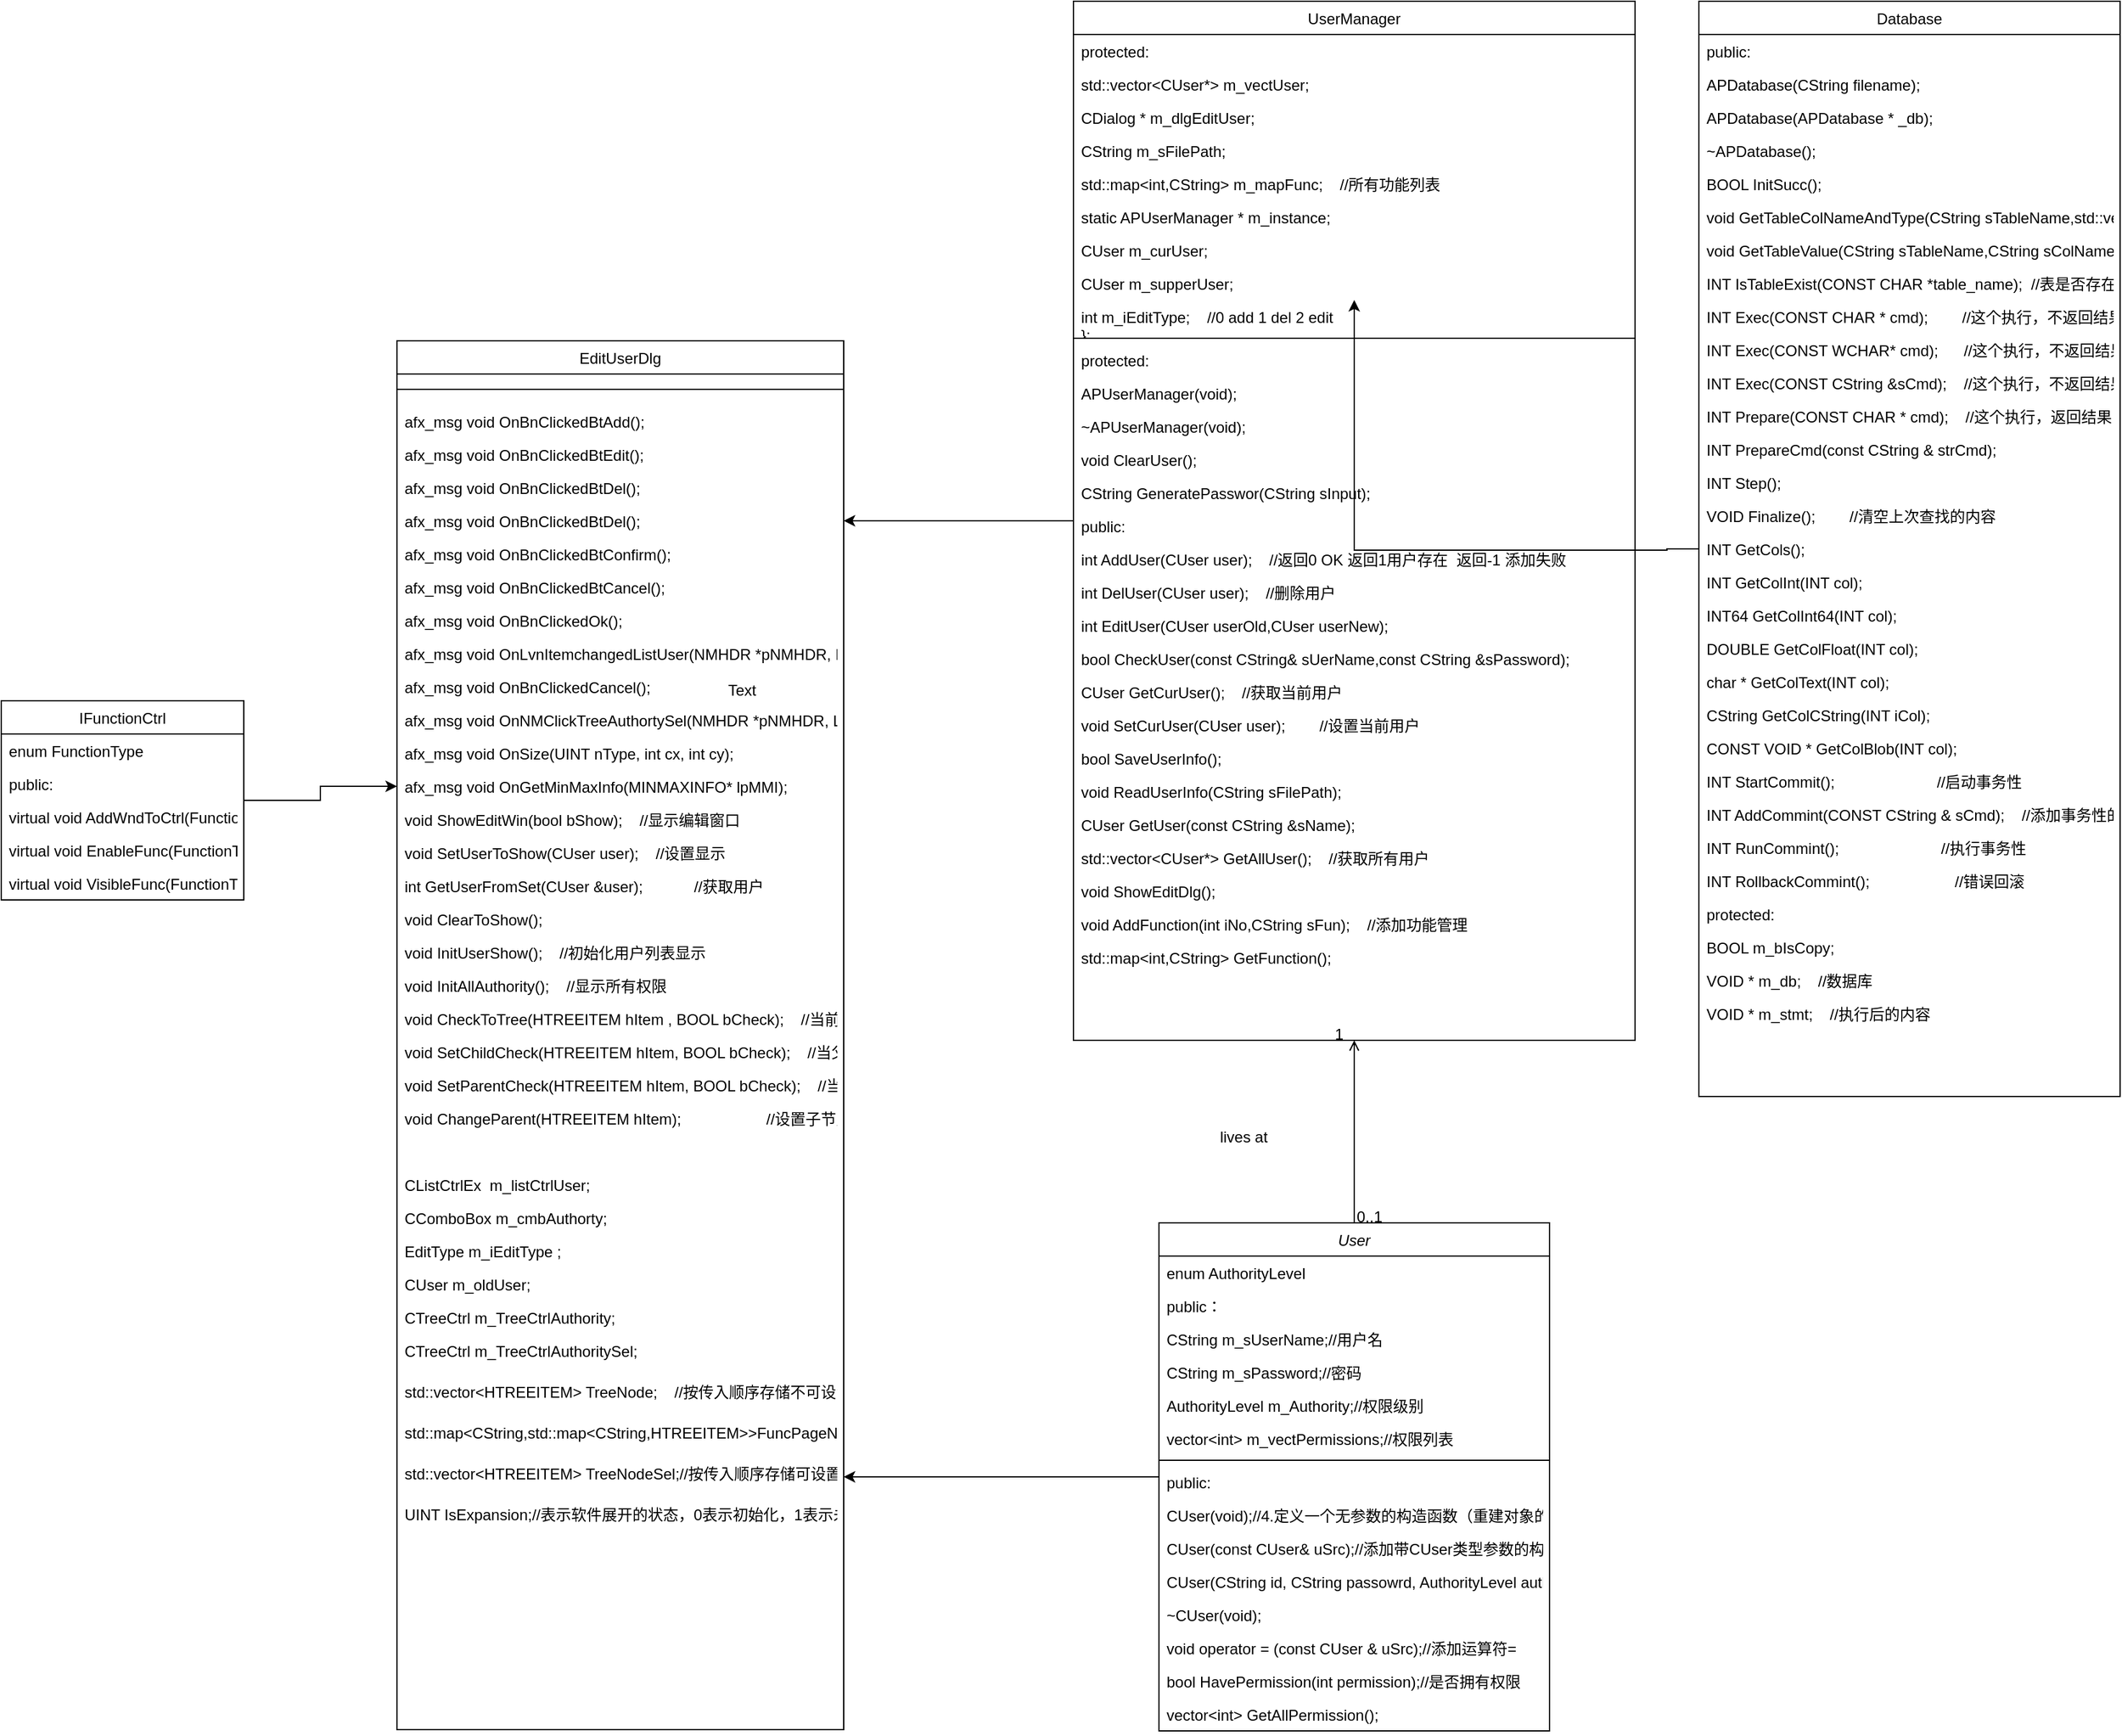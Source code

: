 <mxfile version="18.0.1" type="github">
  <diagram id="C5RBs43oDa-KdzZeNtuy" name="Page-1">
    <mxGraphModel dx="1388" dy="290" grid="1" gridSize="10" guides="1" tooltips="1" connect="1" arrows="1" fold="1" page="1" pageScale="1" pageWidth="827" pageHeight="1169" math="0" shadow="0">
      <root>
        <mxCell id="WIyWlLk6GJQsqaUBKTNV-0" />
        <mxCell id="WIyWlLk6GJQsqaUBKTNV-1" parent="WIyWlLk6GJQsqaUBKTNV-0" />
        <mxCell id="l4j0BiACsp0UL-2ELMvY-80" value="" style="edgeStyle=orthogonalEdgeStyle;rounded=0;orthogonalLoop=1;jettySize=auto;html=1;" edge="1" parent="WIyWlLk6GJQsqaUBKTNV-1" source="zkfFHV4jXpPFQw0GAbJ--0" target="l4j0BiACsp0UL-2ELMvY-41">
          <mxGeometry relative="1" as="geometry" />
        </mxCell>
        <mxCell id="zkfFHV4jXpPFQw0GAbJ--0" value="User" style="swimlane;fontStyle=2;align=center;verticalAlign=top;childLayout=stackLayout;horizontal=1;startSize=26;horizontalStack=0;resizeParent=1;resizeLast=0;collapsible=1;marginBottom=0;rounded=0;shadow=0;strokeWidth=1;" parent="WIyWlLk6GJQsqaUBKTNV-1" vertex="1">
          <mxGeometry x="567" y="1027" width="306" height="398" as="geometry">
            <mxRectangle x="230" y="140" width="160" height="26" as="alternateBounds" />
          </mxGeometry>
        </mxCell>
        <mxCell id="zkfFHV4jXpPFQw0GAbJ--1" value="enum AuthorityLevel" style="text;align=left;verticalAlign=top;spacingLeft=4;spacingRight=4;overflow=hidden;rotatable=0;points=[[0,0.5],[1,0.5]];portConstraint=eastwest;" parent="zkfFHV4jXpPFQw0GAbJ--0" vertex="1">
          <mxGeometry y="26" width="306" height="26" as="geometry" />
        </mxCell>
        <mxCell id="l4j0BiACsp0UL-2ELMvY-47" value="public：" style="text;align=left;verticalAlign=top;spacingLeft=4;spacingRight=4;overflow=hidden;rotatable=0;points=[[0,0.5],[1,0.5]];portConstraint=eastwest;" vertex="1" parent="zkfFHV4jXpPFQw0GAbJ--0">
          <mxGeometry y="52" width="306" height="26" as="geometry" />
        </mxCell>
        <mxCell id="zkfFHV4jXpPFQw0GAbJ--2" value="CString m_sUserName;//用户名" style="text;align=left;verticalAlign=top;spacingLeft=4;spacingRight=4;overflow=hidden;rotatable=0;points=[[0,0.5],[1,0.5]];portConstraint=eastwest;rounded=0;shadow=0;html=0;" parent="zkfFHV4jXpPFQw0GAbJ--0" vertex="1">
          <mxGeometry y="78" width="306" height="26" as="geometry" />
        </mxCell>
        <mxCell id="zkfFHV4jXpPFQw0GAbJ--3" value="CString m_sPassword;//密码" style="text;align=left;verticalAlign=top;spacingLeft=4;spacingRight=4;overflow=hidden;rotatable=0;points=[[0,0.5],[1,0.5]];portConstraint=eastwest;rounded=0;shadow=0;html=0;" parent="zkfFHV4jXpPFQw0GAbJ--0" vertex="1">
          <mxGeometry y="104" width="306" height="26" as="geometry" />
        </mxCell>
        <mxCell id="l4j0BiACsp0UL-2ELMvY-46" value="AuthorityLevel m_Authority;//权限级别" style="text;align=left;verticalAlign=top;spacingLeft=4;spacingRight=4;overflow=hidden;rotatable=0;points=[[0,0.5],[1,0.5]];portConstraint=eastwest;rounded=0;shadow=0;html=0;" vertex="1" parent="zkfFHV4jXpPFQw0GAbJ--0">
          <mxGeometry y="130" width="306" height="26" as="geometry" />
        </mxCell>
        <mxCell id="l4j0BiACsp0UL-2ELMvY-45" value="vector&lt;int&gt; m_vectPermissions;//权限列表" style="text;align=left;verticalAlign=top;spacingLeft=4;spacingRight=4;overflow=hidden;rotatable=0;points=[[0,0.5],[1,0.5]];portConstraint=eastwest;rounded=0;shadow=0;html=0;" vertex="1" parent="zkfFHV4jXpPFQw0GAbJ--0">
          <mxGeometry y="156" width="306" height="26" as="geometry" />
        </mxCell>
        <mxCell id="zkfFHV4jXpPFQw0GAbJ--4" value="" style="line;html=1;strokeWidth=1;align=left;verticalAlign=middle;spacingTop=-1;spacingLeft=3;spacingRight=3;rotatable=0;labelPosition=right;points=[];portConstraint=eastwest;" parent="zkfFHV4jXpPFQw0GAbJ--0" vertex="1">
          <mxGeometry y="182" width="306" height="8" as="geometry" />
        </mxCell>
        <mxCell id="zkfFHV4jXpPFQw0GAbJ--5" value="public:" style="text;align=left;verticalAlign=top;spacingLeft=4;spacingRight=4;overflow=hidden;rotatable=0;points=[[0,0.5],[1,0.5]];portConstraint=eastwest;" parent="zkfFHV4jXpPFQw0GAbJ--0" vertex="1">
          <mxGeometry y="190" width="306" height="26" as="geometry" />
        </mxCell>
        <mxCell id="l4j0BiACsp0UL-2ELMvY-51" value="CUser(void);//4.定义一个无参数的构造函数（重建对象的时候要用）" style="text;align=left;verticalAlign=top;spacingLeft=4;spacingRight=4;overflow=hidden;rotatable=0;points=[[0,0.5],[1,0.5]];portConstraint=eastwest;" vertex="1" parent="zkfFHV4jXpPFQw0GAbJ--0">
          <mxGeometry y="216" width="306" height="26" as="geometry" />
        </mxCell>
        <mxCell id="l4j0BiACsp0UL-2ELMvY-50" value="CUser(const CUser&amp; uSrc);//添加带CUser类型参数的构造函数" style="text;align=left;verticalAlign=top;spacingLeft=4;spacingRight=4;overflow=hidden;rotatable=0;points=[[0,0.5],[1,0.5]];portConstraint=eastwest;" vertex="1" parent="zkfFHV4jXpPFQw0GAbJ--0">
          <mxGeometry y="242" width="306" height="26" as="geometry" />
        </mxCell>
        <mxCell id="l4j0BiACsp0UL-2ELMvY-49" value="CUser(CString id, CString passowrd, AuthorityLevel authority, vector&lt;int&gt; permissions);" style="text;align=left;verticalAlign=top;spacingLeft=4;spacingRight=4;overflow=hidden;rotatable=0;points=[[0,0.5],[1,0.5]];portConstraint=eastwest;" vertex="1" parent="zkfFHV4jXpPFQw0GAbJ--0">
          <mxGeometry y="268" width="306" height="26" as="geometry" />
        </mxCell>
        <mxCell id="l4j0BiACsp0UL-2ELMvY-48" value="~CUser(void);" style="text;align=left;verticalAlign=top;spacingLeft=4;spacingRight=4;overflow=hidden;rotatable=0;points=[[0,0.5],[1,0.5]];portConstraint=eastwest;" vertex="1" parent="zkfFHV4jXpPFQw0GAbJ--0">
          <mxGeometry y="294" width="306" height="26" as="geometry" />
        </mxCell>
        <mxCell id="l4j0BiACsp0UL-2ELMvY-54" value="void operator = (const CUser &amp; uSrc);//添加运算符=" style="text;align=left;verticalAlign=top;spacingLeft=4;spacingRight=4;overflow=hidden;rotatable=0;points=[[0,0.5],[1,0.5]];portConstraint=eastwest;" vertex="1" parent="zkfFHV4jXpPFQw0GAbJ--0">
          <mxGeometry y="320" width="306" height="26" as="geometry" />
        </mxCell>
        <mxCell id="l4j0BiACsp0UL-2ELMvY-53" value="bool HavePermission(int permission);//是否拥有权限" style="text;align=left;verticalAlign=top;spacingLeft=4;spacingRight=4;overflow=hidden;rotatable=0;points=[[0,0.5],[1,0.5]];portConstraint=eastwest;" vertex="1" parent="zkfFHV4jXpPFQw0GAbJ--0">
          <mxGeometry y="346" width="306" height="26" as="geometry" />
        </mxCell>
        <mxCell id="l4j0BiACsp0UL-2ELMvY-52" value="vector&lt;int&gt; GetAllPermission();" style="text;align=left;verticalAlign=top;spacingLeft=4;spacingRight=4;overflow=hidden;rotatable=0;points=[[0,0.5],[1,0.5]];portConstraint=eastwest;" vertex="1" parent="zkfFHV4jXpPFQw0GAbJ--0">
          <mxGeometry y="372" width="306" height="26" as="geometry" />
        </mxCell>
        <mxCell id="zkfFHV4jXpPFQw0GAbJ--6" value="EditUserDlg" style="swimlane;fontStyle=0;align=center;verticalAlign=top;childLayout=stackLayout;horizontal=1;startSize=26;horizontalStack=0;resizeParent=1;resizeLast=0;collapsible=1;marginBottom=0;rounded=0;shadow=0;strokeWidth=1;" parent="WIyWlLk6GJQsqaUBKTNV-1" vertex="1">
          <mxGeometry x="-30" y="336" width="350" height="1088" as="geometry">
            <mxRectangle x="130" y="380" width="160" height="26" as="alternateBounds" />
          </mxGeometry>
        </mxCell>
        <mxCell id="zkfFHV4jXpPFQw0GAbJ--9" value="" style="line;html=1;strokeWidth=1;align=left;verticalAlign=middle;spacingTop=-1;spacingLeft=3;spacingRight=3;rotatable=0;labelPosition=right;points=[];portConstraint=eastwest;" parent="zkfFHV4jXpPFQw0GAbJ--6" vertex="1">
          <mxGeometry y="26" width="350" height="24" as="geometry" />
        </mxCell>
        <mxCell id="zkfFHV4jXpPFQw0GAbJ--11" value="afx_msg void OnBnClickedBtAdd();" style="text;align=left;verticalAlign=top;spacingLeft=4;spacingRight=4;overflow=hidden;rotatable=0;points=[[0,0.5],[1,0.5]];portConstraint=eastwest;" parent="zkfFHV4jXpPFQw0GAbJ--6" vertex="1">
          <mxGeometry y="50" width="350" height="26" as="geometry" />
        </mxCell>
        <mxCell id="l4j0BiACsp0UL-2ELMvY-2" value="afx_msg void OnBnClickedBtEdit();" style="text;align=left;verticalAlign=top;spacingLeft=4;spacingRight=4;overflow=hidden;rotatable=0;points=[[0,0.5],[1,0.5]];portConstraint=eastwest;" vertex="1" parent="zkfFHV4jXpPFQw0GAbJ--6">
          <mxGeometry y="76" width="350" height="26" as="geometry" />
        </mxCell>
        <mxCell id="l4j0BiACsp0UL-2ELMvY-1" value="afx_msg void OnBnClickedBtDel();" style="text;align=left;verticalAlign=top;spacingLeft=4;spacingRight=4;overflow=hidden;rotatable=0;points=[[0,0.5],[1,0.5]];portConstraint=eastwest;" vertex="1" parent="zkfFHV4jXpPFQw0GAbJ--6">
          <mxGeometry y="102" width="350" height="26" as="geometry" />
        </mxCell>
        <mxCell id="l4j0BiACsp0UL-2ELMvY-9" value="afx_msg void OnBnClickedBtDel();" style="text;align=left;verticalAlign=top;spacingLeft=4;spacingRight=4;overflow=hidden;rotatable=0;points=[[0,0.5],[1,0.5]];portConstraint=eastwest;" vertex="1" parent="zkfFHV4jXpPFQw0GAbJ--6">
          <mxGeometry y="128" width="350" height="26" as="geometry" />
        </mxCell>
        <mxCell id="l4j0BiACsp0UL-2ELMvY-8" value="afx_msg void OnBnClickedBtConfirm();" style="text;align=left;verticalAlign=top;spacingLeft=4;spacingRight=4;overflow=hidden;rotatable=0;points=[[0,0.5],[1,0.5]];portConstraint=eastwest;" vertex="1" parent="zkfFHV4jXpPFQw0GAbJ--6">
          <mxGeometry y="154" width="350" height="26" as="geometry" />
        </mxCell>
        <mxCell id="l4j0BiACsp0UL-2ELMvY-7" value="afx_msg void OnBnClickedBtCancel();" style="text;align=left;verticalAlign=top;spacingLeft=4;spacingRight=4;overflow=hidden;rotatable=0;points=[[0,0.5],[1,0.5]];portConstraint=eastwest;" vertex="1" parent="zkfFHV4jXpPFQw0GAbJ--6">
          <mxGeometry y="180" width="350" height="26" as="geometry" />
        </mxCell>
        <mxCell id="l4j0BiACsp0UL-2ELMvY-6" value="afx_msg void OnBnClickedOk();" style="text;align=left;verticalAlign=top;spacingLeft=4;spacingRight=4;overflow=hidden;rotatable=0;points=[[0,0.5],[1,0.5]];portConstraint=eastwest;" vertex="1" parent="zkfFHV4jXpPFQw0GAbJ--6">
          <mxGeometry y="206" width="350" height="26" as="geometry" />
        </mxCell>
        <mxCell id="l4j0BiACsp0UL-2ELMvY-5" value="afx_msg void OnLvnItemchangedListUser(NMHDR *pNMHDR, LRESULT *pResult);" style="text;align=left;verticalAlign=top;spacingLeft=4;spacingRight=4;overflow=hidden;rotatable=0;points=[[0,0.5],[1,0.5]];portConstraint=eastwest;" vertex="1" parent="zkfFHV4jXpPFQw0GAbJ--6">
          <mxGeometry y="232" width="350" height="26" as="geometry" />
        </mxCell>
        <mxCell id="l4j0BiACsp0UL-2ELMvY-16" value="afx_msg void OnBnClickedCancel();" style="text;align=left;verticalAlign=top;spacingLeft=4;spacingRight=4;overflow=hidden;rotatable=0;points=[[0,0.5],[1,0.5]];portConstraint=eastwest;" vertex="1" parent="zkfFHV4jXpPFQw0GAbJ--6">
          <mxGeometry y="258" width="350" height="26" as="geometry" />
        </mxCell>
        <mxCell id="l4j0BiACsp0UL-2ELMvY-15" value="afx_msg void OnNMClickTreeAuthortySel(NMHDR *pNMHDR, LRESULT *pResult);" style="text;align=left;verticalAlign=top;spacingLeft=4;spacingRight=4;overflow=hidden;rotatable=0;points=[[0,0.5],[1,0.5]];portConstraint=eastwest;" vertex="1" parent="zkfFHV4jXpPFQw0GAbJ--6">
          <mxGeometry y="284" width="350" height="26" as="geometry" />
        </mxCell>
        <mxCell id="l4j0BiACsp0UL-2ELMvY-14" value="afx_msg void OnSize(UINT nType, int cx, int cy);" style="text;align=left;verticalAlign=top;spacingLeft=4;spacingRight=4;overflow=hidden;rotatable=0;points=[[0,0.5],[1,0.5]];portConstraint=eastwest;" vertex="1" parent="zkfFHV4jXpPFQw0GAbJ--6">
          <mxGeometry y="310" width="350" height="26" as="geometry" />
        </mxCell>
        <mxCell id="l4j0BiACsp0UL-2ELMvY-13" value="afx_msg void OnGetMinMaxInfo(MINMAXINFO* lpMMI);" style="text;align=left;verticalAlign=top;spacingLeft=4;spacingRight=4;overflow=hidden;rotatable=0;points=[[0,0.5],[1,0.5]];portConstraint=eastwest;" vertex="1" parent="zkfFHV4jXpPFQw0GAbJ--6">
          <mxGeometry y="336" width="350" height="26" as="geometry" />
        </mxCell>
        <mxCell id="l4j0BiACsp0UL-2ELMvY-12" value="void ShowEditWin(bool bShow);    //显示编辑窗口" style="text;align=left;verticalAlign=top;spacingLeft=4;spacingRight=4;overflow=hidden;rotatable=0;points=[[0,0.5],[1,0.5]];portConstraint=eastwest;" vertex="1" parent="zkfFHV4jXpPFQw0GAbJ--6">
          <mxGeometry y="362" width="350" height="26" as="geometry" />
        </mxCell>
        <mxCell id="l4j0BiACsp0UL-2ELMvY-11" value="void SetUserToShow(CUser user);    //设置显示" style="text;align=left;verticalAlign=top;spacingLeft=4;spacingRight=4;overflow=hidden;rotatable=0;points=[[0,0.5],[1,0.5]];portConstraint=eastwest;" vertex="1" parent="zkfFHV4jXpPFQw0GAbJ--6">
          <mxGeometry y="388" width="350" height="26" as="geometry" />
        </mxCell>
        <mxCell id="l4j0BiACsp0UL-2ELMvY-22" value="int GetUserFromSet(CUser &amp;user);            //获取用户" style="text;align=left;verticalAlign=top;spacingLeft=4;spacingRight=4;overflow=hidden;rotatable=0;points=[[0,0.5],[1,0.5]];portConstraint=eastwest;" vertex="1" parent="zkfFHV4jXpPFQw0GAbJ--6">
          <mxGeometry y="414" width="350" height="26" as="geometry" />
        </mxCell>
        <mxCell id="l4j0BiACsp0UL-2ELMvY-21" value="void ClearToShow();" style="text;align=left;verticalAlign=top;spacingLeft=4;spacingRight=4;overflow=hidden;rotatable=0;points=[[0,0.5],[1,0.5]];portConstraint=eastwest;" vertex="1" parent="zkfFHV4jXpPFQw0GAbJ--6">
          <mxGeometry y="440" width="350" height="26" as="geometry" />
        </mxCell>
        <mxCell id="l4j0BiACsp0UL-2ELMvY-20" value="void InitUserShow();    //初始化用户列表显示" style="text;align=left;verticalAlign=top;spacingLeft=4;spacingRight=4;overflow=hidden;rotatable=0;points=[[0,0.5],[1,0.5]];portConstraint=eastwest;" vertex="1" parent="zkfFHV4jXpPFQw0GAbJ--6">
          <mxGeometry y="466" width="350" height="26" as="geometry" />
        </mxCell>
        <mxCell id="l4j0BiACsp0UL-2ELMvY-19" value="void InitAllAuthority();    //显示所有权限" style="text;align=left;verticalAlign=top;spacingLeft=4;spacingRight=4;overflow=hidden;rotatable=0;points=[[0,0.5],[1,0.5]];portConstraint=eastwest;" vertex="1" parent="zkfFHV4jXpPFQw0GAbJ--6">
          <mxGeometry y="492" width="350" height="26" as="geometry" />
        </mxCell>
        <mxCell id="l4j0BiACsp0UL-2ELMvY-18" value="void CheckToTree(HTREEITEM hItem , BOOL bCheck);    //当前节点被选择后会对整个树状图做出的反应" style="text;align=left;verticalAlign=top;spacingLeft=4;spacingRight=4;overflow=hidden;rotatable=0;points=[[0,0.5],[1,0.5]];portConstraint=eastwest;" vertex="1" parent="zkfFHV4jXpPFQw0GAbJ--6">
          <mxGeometry y="518" width="350" height="26" as="geometry" />
        </mxCell>
        <mxCell id="l4j0BiACsp0UL-2ELMvY-17" value="void SetChildCheck(HTREEITEM hItem, BOOL bCheck);    //当父节点被选中后子节点的反应" style="text;align=left;verticalAlign=top;spacingLeft=4;spacingRight=4;overflow=hidden;rotatable=0;points=[[0,0.5],[1,0.5]];portConstraint=eastwest;" vertex="1" parent="zkfFHV4jXpPFQw0GAbJ--6">
          <mxGeometry y="544" width="350" height="26" as="geometry" />
        </mxCell>
        <mxCell id="l4j0BiACsp0UL-2ELMvY-27" value="void SetParentCheck(HTREEITEM hItem, BOOL bCheck);    //当子节点被选中后父节点的反应" style="text;align=left;verticalAlign=top;spacingLeft=4;spacingRight=4;overflow=hidden;rotatable=0;points=[[0,0.5],[1,0.5]];portConstraint=eastwest;" vertex="1" parent="zkfFHV4jXpPFQw0GAbJ--6">
          <mxGeometry y="570" width="350" height="26" as="geometry" />
        </mxCell>
        <mxCell id="l4j0BiACsp0UL-2ELMvY-26" value="void ChangeParent(HTREEITEM hItem);                    //设置子节点如果被选中则展开父节点" style="text;align=left;verticalAlign=top;spacingLeft=4;spacingRight=4;overflow=hidden;rotatable=0;points=[[0,0.5],[1,0.5]];portConstraint=eastwest;" vertex="1" parent="zkfFHV4jXpPFQw0GAbJ--6">
          <mxGeometry y="596" width="350" height="26" as="geometry" />
        </mxCell>
        <mxCell id="l4j0BiACsp0UL-2ELMvY-25" style="text;align=left;verticalAlign=top;spacingLeft=4;spacingRight=4;overflow=hidden;rotatable=0;points=[[0,0.5],[1,0.5]];portConstraint=eastwest;" vertex="1" parent="zkfFHV4jXpPFQw0GAbJ--6">
          <mxGeometry y="622" width="350" height="26" as="geometry" />
        </mxCell>
        <mxCell id="l4j0BiACsp0UL-2ELMvY-24" value="CListCtrlEx  m_listCtrlUser;" style="text;align=left;verticalAlign=top;spacingLeft=4;spacingRight=4;overflow=hidden;rotatable=0;points=[[0,0.5],[1,0.5]];portConstraint=eastwest;" vertex="1" parent="zkfFHV4jXpPFQw0GAbJ--6">
          <mxGeometry y="648" width="350" height="26" as="geometry" />
        </mxCell>
        <mxCell id="l4j0BiACsp0UL-2ELMvY-23" value="CComboBox m_cmbAuthorty;" style="text;align=left;verticalAlign=top;spacingLeft=4;spacingRight=4;overflow=hidden;rotatable=0;points=[[0,0.5],[1,0.5]];portConstraint=eastwest;" vertex="1" parent="zkfFHV4jXpPFQw0GAbJ--6">
          <mxGeometry y="674" width="350" height="26" as="geometry" />
        </mxCell>
        <mxCell id="l4j0BiACsp0UL-2ELMvY-37" value="EditType m_iEditType ;" style="text;align=left;verticalAlign=top;spacingLeft=4;spacingRight=4;overflow=hidden;rotatable=0;points=[[0,0.5],[1,0.5]];portConstraint=eastwest;" vertex="1" parent="zkfFHV4jXpPFQw0GAbJ--6">
          <mxGeometry y="700" width="350" height="26" as="geometry" />
        </mxCell>
        <mxCell id="l4j0BiACsp0UL-2ELMvY-38" value="CUser m_oldUser;" style="text;align=left;verticalAlign=top;spacingLeft=4;spacingRight=4;overflow=hidden;rotatable=0;points=[[0,0.5],[1,0.5]];portConstraint=eastwest;" vertex="1" parent="zkfFHV4jXpPFQw0GAbJ--6">
          <mxGeometry y="726" width="350" height="26" as="geometry" />
        </mxCell>
        <mxCell id="l4j0BiACsp0UL-2ELMvY-39" value="CTreeCtrl m_TreeCtrlAuthority;" style="text;align=left;verticalAlign=top;spacingLeft=4;spacingRight=4;overflow=hidden;rotatable=0;points=[[0,0.5],[1,0.5]];portConstraint=eastwest;" vertex="1" parent="zkfFHV4jXpPFQw0GAbJ--6">
          <mxGeometry y="752" width="350" height="26" as="geometry" />
        </mxCell>
        <mxCell id="l4j0BiACsp0UL-2ELMvY-40" value="CTreeCtrl m_TreeCtrlAuthoritySel;" style="text;align=left;verticalAlign=top;spacingLeft=4;spacingRight=4;overflow=hidden;rotatable=0;points=[[0,0.5],[1,0.5]];portConstraint=eastwest;" vertex="1" parent="zkfFHV4jXpPFQw0GAbJ--6">
          <mxGeometry y="778" width="350" height="32" as="geometry" />
        </mxCell>
        <mxCell id="l4j0BiACsp0UL-2ELMvY-43" value="std::vector&lt;HTREEITEM&gt; TreeNode;    //按传入顺序存储不可设置权限列表" style="text;align=left;verticalAlign=top;spacingLeft=4;spacingRight=4;overflow=hidden;rotatable=0;points=[[0,0.5],[1,0.5]];portConstraint=eastwest;" vertex="1" parent="zkfFHV4jXpPFQw0GAbJ--6">
          <mxGeometry y="810" width="350" height="32" as="geometry" />
        </mxCell>
        <mxCell id="l4j0BiACsp0UL-2ELMvY-42" value="std::map&lt;CString,std::map&lt;CString,HTREEITEM&gt;&gt;FuncPageName;//权限名称和节点句柄的Map映射表" style="text;align=left;verticalAlign=top;spacingLeft=4;spacingRight=4;overflow=hidden;rotatable=0;points=[[0,0.5],[1,0.5]];portConstraint=eastwest;" vertex="1" parent="zkfFHV4jXpPFQw0GAbJ--6">
          <mxGeometry y="842" width="350" height="32" as="geometry" />
        </mxCell>
        <mxCell id="l4j0BiACsp0UL-2ELMvY-41" value="std::vector&lt;HTREEITEM&gt; TreeNodeSel;//按传入顺序存储可设置权限列表" style="text;align=left;verticalAlign=top;spacingLeft=4;spacingRight=4;overflow=hidden;rotatable=0;points=[[0,0.5],[1,0.5]];portConstraint=eastwest;" vertex="1" parent="zkfFHV4jXpPFQw0GAbJ--6">
          <mxGeometry y="874" width="350" height="32" as="geometry" />
        </mxCell>
        <mxCell id="l4j0BiACsp0UL-2ELMvY-44" value="UINT IsExpansion;//表示软件展开的状态，0表示初始化，1表示未展开，2表示展开，3表示需要收缩" style="text;align=left;verticalAlign=top;spacingLeft=4;spacingRight=4;overflow=hidden;rotatable=0;points=[[0,0.5],[1,0.5]];portConstraint=eastwest;" vertex="1" parent="zkfFHV4jXpPFQw0GAbJ--6">
          <mxGeometry y="906" width="350" height="32" as="geometry" />
        </mxCell>
        <mxCell id="l4j0BiACsp0UL-2ELMvY-81" value="" style="edgeStyle=orthogonalEdgeStyle;rounded=0;orthogonalLoop=1;jettySize=auto;html=1;" edge="1" parent="WIyWlLk6GJQsqaUBKTNV-1" source="zkfFHV4jXpPFQw0GAbJ--17" target="l4j0BiACsp0UL-2ELMvY-9">
          <mxGeometry relative="1" as="geometry" />
        </mxCell>
        <mxCell id="zkfFHV4jXpPFQw0GAbJ--17" value="UserManager" style="swimlane;fontStyle=0;align=center;verticalAlign=top;childLayout=stackLayout;horizontal=1;startSize=26;horizontalStack=0;resizeParent=1;resizeLast=0;collapsible=1;marginBottom=0;rounded=0;shadow=0;strokeWidth=1;" parent="WIyWlLk6GJQsqaUBKTNV-1" vertex="1">
          <mxGeometry x="500" y="70" width="440" height="814" as="geometry">
            <mxRectangle x="550" y="140" width="160" height="26" as="alternateBounds" />
          </mxGeometry>
        </mxCell>
        <mxCell id="zkfFHV4jXpPFQw0GAbJ--18" value="protected:" style="text;align=left;verticalAlign=top;spacingLeft=4;spacingRight=4;overflow=hidden;rotatable=0;points=[[0,0.5],[1,0.5]];portConstraint=eastwest;" parent="zkfFHV4jXpPFQw0GAbJ--17" vertex="1">
          <mxGeometry y="26" width="440" height="26" as="geometry" />
        </mxCell>
        <mxCell id="zkfFHV4jXpPFQw0GAbJ--19" value="std::vector&lt;CUser*&gt; m_vectUser;" style="text;align=left;verticalAlign=top;spacingLeft=4;spacingRight=4;overflow=hidden;rotatable=0;points=[[0,0.5],[1,0.5]];portConstraint=eastwest;rounded=0;shadow=0;html=0;" parent="zkfFHV4jXpPFQw0GAbJ--17" vertex="1">
          <mxGeometry y="52" width="440" height="26" as="geometry" />
        </mxCell>
        <mxCell id="zkfFHV4jXpPFQw0GAbJ--20" value="CDialog * m_dlgEditUser;" style="text;align=left;verticalAlign=top;spacingLeft=4;spacingRight=4;overflow=hidden;rotatable=0;points=[[0,0.5],[1,0.5]];portConstraint=eastwest;rounded=0;shadow=0;html=0;" parent="zkfFHV4jXpPFQw0GAbJ--17" vertex="1">
          <mxGeometry y="78" width="440" height="26" as="geometry" />
        </mxCell>
        <mxCell id="zkfFHV4jXpPFQw0GAbJ--21" value="CString m_sFilePath;" style="text;align=left;verticalAlign=top;spacingLeft=4;spacingRight=4;overflow=hidden;rotatable=0;points=[[0,0.5],[1,0.5]];portConstraint=eastwest;rounded=0;shadow=0;html=0;" parent="zkfFHV4jXpPFQw0GAbJ--17" vertex="1">
          <mxGeometry y="104" width="440" height="26" as="geometry" />
        </mxCell>
        <mxCell id="zkfFHV4jXpPFQw0GAbJ--22" value="std::map&lt;int,CString&gt; m_mapFunc;    //所有功能列表" style="text;align=left;verticalAlign=top;spacingLeft=4;spacingRight=4;overflow=hidden;rotatable=0;points=[[0,0.5],[1,0.5]];portConstraint=eastwest;rounded=0;shadow=0;html=0;" parent="zkfFHV4jXpPFQw0GAbJ--17" vertex="1">
          <mxGeometry y="130" width="440" height="26" as="geometry" />
        </mxCell>
        <mxCell id="l4j0BiACsp0UL-2ELMvY-57" value="static APUserManager * m_instance;" style="text;align=left;verticalAlign=top;spacingLeft=4;spacingRight=4;overflow=hidden;rotatable=0;points=[[0,0.5],[1,0.5]];portConstraint=eastwest;rounded=0;shadow=0;html=0;" vertex="1" parent="zkfFHV4jXpPFQw0GAbJ--17">
          <mxGeometry y="156" width="440" height="26" as="geometry" />
        </mxCell>
        <mxCell id="l4j0BiACsp0UL-2ELMvY-56" value="CUser m_curUser;" style="text;align=left;verticalAlign=top;spacingLeft=4;spacingRight=4;overflow=hidden;rotatable=0;points=[[0,0.5],[1,0.5]];portConstraint=eastwest;rounded=0;shadow=0;html=0;" vertex="1" parent="zkfFHV4jXpPFQw0GAbJ--17">
          <mxGeometry y="182" width="440" height="26" as="geometry" />
        </mxCell>
        <mxCell id="l4j0BiACsp0UL-2ELMvY-55" value="CUser m_supperUser;" style="text;align=left;verticalAlign=top;spacingLeft=4;spacingRight=4;overflow=hidden;rotatable=0;points=[[0,0.5],[1,0.5]];portConstraint=eastwest;rounded=0;shadow=0;html=0;" vertex="1" parent="zkfFHV4jXpPFQw0GAbJ--17">
          <mxGeometry y="208" width="440" height="26" as="geometry" />
        </mxCell>
        <mxCell id="l4j0BiACsp0UL-2ELMvY-58" value="int m_iEditType;    //0 add 1 del 2 edit&#xa;};" style="text;align=left;verticalAlign=top;spacingLeft=4;spacingRight=4;overflow=hidden;rotatable=0;points=[[0,0.5],[1,0.5]];portConstraint=eastwest;rounded=0;shadow=0;html=0;" vertex="1" parent="zkfFHV4jXpPFQw0GAbJ--17">
          <mxGeometry y="234" width="440" height="26" as="geometry" />
        </mxCell>
        <mxCell id="zkfFHV4jXpPFQw0GAbJ--23" value="" style="line;html=1;strokeWidth=1;align=left;verticalAlign=middle;spacingTop=-1;spacingLeft=3;spacingRight=3;rotatable=0;labelPosition=right;points=[];portConstraint=eastwest;" parent="zkfFHV4jXpPFQw0GAbJ--17" vertex="1">
          <mxGeometry y="260" width="440" height="8" as="geometry" />
        </mxCell>
        <mxCell id="zkfFHV4jXpPFQw0GAbJ--24" value="protected:" style="text;align=left;verticalAlign=top;spacingLeft=4;spacingRight=4;overflow=hidden;rotatable=0;points=[[0,0.5],[1,0.5]];portConstraint=eastwest;" parent="zkfFHV4jXpPFQw0GAbJ--17" vertex="1">
          <mxGeometry y="268" width="440" height="26" as="geometry" />
        </mxCell>
        <mxCell id="zkfFHV4jXpPFQw0GAbJ--25" value="APUserManager(void);" style="text;align=left;verticalAlign=top;spacingLeft=4;spacingRight=4;overflow=hidden;rotatable=0;points=[[0,0.5],[1,0.5]];portConstraint=eastwest;" parent="zkfFHV4jXpPFQw0GAbJ--17" vertex="1">
          <mxGeometry y="294" width="440" height="26" as="geometry" />
        </mxCell>
        <mxCell id="l4j0BiACsp0UL-2ELMvY-66" value="~APUserManager(void);" style="text;align=left;verticalAlign=top;spacingLeft=4;spacingRight=4;overflow=hidden;rotatable=0;points=[[0,0.5],[1,0.5]];portConstraint=eastwest;" vertex="1" parent="zkfFHV4jXpPFQw0GAbJ--17">
          <mxGeometry y="320" width="440" height="26" as="geometry" />
        </mxCell>
        <mxCell id="l4j0BiACsp0UL-2ELMvY-77" value="void ClearUser();" style="text;align=left;verticalAlign=top;spacingLeft=4;spacingRight=4;overflow=hidden;rotatable=0;points=[[0,0.5],[1,0.5]];portConstraint=eastwest;" vertex="1" parent="zkfFHV4jXpPFQw0GAbJ--17">
          <mxGeometry y="346" width="440" height="26" as="geometry" />
        </mxCell>
        <mxCell id="l4j0BiACsp0UL-2ELMvY-76" value="CString GeneratePasswor(CString sInput);" style="text;align=left;verticalAlign=top;spacingLeft=4;spacingRight=4;overflow=hidden;rotatable=0;points=[[0,0.5],[1,0.5]];portConstraint=eastwest;" vertex="1" parent="zkfFHV4jXpPFQw0GAbJ--17">
          <mxGeometry y="372" width="440" height="26" as="geometry" />
        </mxCell>
        <mxCell id="l4j0BiACsp0UL-2ELMvY-65" value="public:" style="text;align=left;verticalAlign=top;spacingLeft=4;spacingRight=4;overflow=hidden;rotatable=0;points=[[0,0.5],[1,0.5]];portConstraint=eastwest;" vertex="1" parent="zkfFHV4jXpPFQw0GAbJ--17">
          <mxGeometry y="398" width="440" height="26" as="geometry" />
        </mxCell>
        <mxCell id="l4j0BiACsp0UL-2ELMvY-64" value="int AddUser(CUser user);    //返回0 OK 返回1用户存在  返回-1 添加失败" style="text;align=left;verticalAlign=top;spacingLeft=4;spacingRight=4;overflow=hidden;rotatable=0;points=[[0,0.5],[1,0.5]];portConstraint=eastwest;" vertex="1" parent="zkfFHV4jXpPFQw0GAbJ--17">
          <mxGeometry y="424" width="440" height="26" as="geometry" />
        </mxCell>
        <mxCell id="l4j0BiACsp0UL-2ELMvY-63" value="int DelUser(CUser user);    //删除用户" style="text;align=left;verticalAlign=top;spacingLeft=4;spacingRight=4;overflow=hidden;rotatable=0;points=[[0,0.5],[1,0.5]];portConstraint=eastwest;" vertex="1" parent="zkfFHV4jXpPFQw0GAbJ--17">
          <mxGeometry y="450" width="440" height="26" as="geometry" />
        </mxCell>
        <mxCell id="l4j0BiACsp0UL-2ELMvY-62" value="int EditUser(CUser userOld,CUser userNew);" style="text;align=left;verticalAlign=top;spacingLeft=4;spacingRight=4;overflow=hidden;rotatable=0;points=[[0,0.5],[1,0.5]];portConstraint=eastwest;" vertex="1" parent="zkfFHV4jXpPFQw0GAbJ--17">
          <mxGeometry y="476" width="440" height="26" as="geometry" />
        </mxCell>
        <mxCell id="l4j0BiACsp0UL-2ELMvY-61" value="bool CheckUser(const CString&amp; sUerName,const CString &amp;sPassword);" style="text;align=left;verticalAlign=top;spacingLeft=4;spacingRight=4;overflow=hidden;rotatable=0;points=[[0,0.5],[1,0.5]];portConstraint=eastwest;" vertex="1" parent="zkfFHV4jXpPFQw0GAbJ--17">
          <mxGeometry y="502" width="440" height="26" as="geometry" />
        </mxCell>
        <mxCell id="l4j0BiACsp0UL-2ELMvY-60" value="CUser GetCurUser();    //获取当前用户" style="text;align=left;verticalAlign=top;spacingLeft=4;spacingRight=4;overflow=hidden;rotatable=0;points=[[0,0.5],[1,0.5]];portConstraint=eastwest;" vertex="1" parent="zkfFHV4jXpPFQw0GAbJ--17">
          <mxGeometry y="528" width="440" height="26" as="geometry" />
        </mxCell>
        <mxCell id="l4j0BiACsp0UL-2ELMvY-59" value="void SetCurUser(CUser user);        //设置当前用户" style="text;align=left;verticalAlign=top;spacingLeft=4;spacingRight=4;overflow=hidden;rotatable=0;points=[[0,0.5],[1,0.5]];portConstraint=eastwest;" vertex="1" parent="zkfFHV4jXpPFQw0GAbJ--17">
          <mxGeometry y="554" width="440" height="26" as="geometry" />
        </mxCell>
        <mxCell id="l4j0BiACsp0UL-2ELMvY-67" value="bool SaveUserInfo();" style="text;align=left;verticalAlign=top;spacingLeft=4;spacingRight=4;overflow=hidden;rotatable=0;points=[[0,0.5],[1,0.5]];portConstraint=eastwest;" vertex="1" parent="zkfFHV4jXpPFQw0GAbJ--17">
          <mxGeometry y="580" width="440" height="26" as="geometry" />
        </mxCell>
        <mxCell id="l4j0BiACsp0UL-2ELMvY-68" value="void ReadUserInfo(CString sFilePath);" style="text;align=left;verticalAlign=top;spacingLeft=4;spacingRight=4;overflow=hidden;rotatable=0;points=[[0,0.5],[1,0.5]];portConstraint=eastwest;" vertex="1" parent="zkfFHV4jXpPFQw0GAbJ--17">
          <mxGeometry y="606" width="440" height="26" as="geometry" />
        </mxCell>
        <mxCell id="l4j0BiACsp0UL-2ELMvY-69" value="CUser GetUser(const CString &amp;sName);" style="text;align=left;verticalAlign=top;spacingLeft=4;spacingRight=4;overflow=hidden;rotatable=0;points=[[0,0.5],[1,0.5]];portConstraint=eastwest;" vertex="1" parent="zkfFHV4jXpPFQw0GAbJ--17">
          <mxGeometry y="632" width="440" height="26" as="geometry" />
        </mxCell>
        <mxCell id="l4j0BiACsp0UL-2ELMvY-70" value="std::vector&lt;CUser*&gt; GetAllUser();    //获取所有用户" style="text;align=left;verticalAlign=top;spacingLeft=4;spacingRight=4;overflow=hidden;rotatable=0;points=[[0,0.5],[1,0.5]];portConstraint=eastwest;" vertex="1" parent="zkfFHV4jXpPFQw0GAbJ--17">
          <mxGeometry y="658" width="440" height="26" as="geometry" />
        </mxCell>
        <mxCell id="l4j0BiACsp0UL-2ELMvY-71" value="void ShowEditDlg();" style="text;align=left;verticalAlign=top;spacingLeft=4;spacingRight=4;overflow=hidden;rotatable=0;points=[[0,0.5],[1,0.5]];portConstraint=eastwest;" vertex="1" parent="zkfFHV4jXpPFQw0GAbJ--17">
          <mxGeometry y="684" width="440" height="26" as="geometry" />
        </mxCell>
        <mxCell id="l4j0BiACsp0UL-2ELMvY-72" value="void AddFunction(int iNo,CString sFun);    //添加功能管理" style="text;align=left;verticalAlign=top;spacingLeft=4;spacingRight=4;overflow=hidden;rotatable=0;points=[[0,0.5],[1,0.5]];portConstraint=eastwest;" vertex="1" parent="zkfFHV4jXpPFQw0GAbJ--17">
          <mxGeometry y="710" width="440" height="26" as="geometry" />
        </mxCell>
        <mxCell id="l4j0BiACsp0UL-2ELMvY-73" value="std::map&lt;int,CString&gt; GetFunction();" style="text;align=left;verticalAlign=top;spacingLeft=4;spacingRight=4;overflow=hidden;rotatable=0;points=[[0,0.5],[1,0.5]];portConstraint=eastwest;" vertex="1" parent="zkfFHV4jXpPFQw0GAbJ--17">
          <mxGeometry y="736" width="440" height="26" as="geometry" />
        </mxCell>
        <mxCell id="l4j0BiACsp0UL-2ELMvY-74" style="text;align=left;verticalAlign=top;spacingLeft=4;spacingRight=4;overflow=hidden;rotatable=0;points=[[0,0.5],[1,0.5]];portConstraint=eastwest;" vertex="1" parent="zkfFHV4jXpPFQw0GAbJ--17">
          <mxGeometry y="762" width="440" height="26" as="geometry" />
        </mxCell>
        <mxCell id="l4j0BiACsp0UL-2ELMvY-75" style="text;align=left;verticalAlign=top;spacingLeft=4;spacingRight=4;overflow=hidden;rotatable=0;points=[[0,0.5],[1,0.5]];portConstraint=eastwest;" vertex="1" parent="zkfFHV4jXpPFQw0GAbJ--17">
          <mxGeometry y="788" width="440" height="26" as="geometry" />
        </mxCell>
        <mxCell id="zkfFHV4jXpPFQw0GAbJ--26" value="" style="endArrow=open;shadow=0;strokeWidth=1;rounded=0;endFill=1;edgeStyle=elbowEdgeStyle;elbow=vertical;" parent="WIyWlLk6GJQsqaUBKTNV-1" source="zkfFHV4jXpPFQw0GAbJ--0" target="zkfFHV4jXpPFQw0GAbJ--17" edge="1">
          <mxGeometry x="0.5" y="41" relative="1" as="geometry">
            <mxPoint x="380" y="192" as="sourcePoint" />
            <mxPoint x="540" y="192" as="targetPoint" />
            <mxPoint x="-40" y="32" as="offset" />
          </mxGeometry>
        </mxCell>
        <mxCell id="zkfFHV4jXpPFQw0GAbJ--27" value="0..1" style="resizable=0;align=left;verticalAlign=bottom;labelBackgroundColor=none;fontSize=12;" parent="zkfFHV4jXpPFQw0GAbJ--26" connectable="0" vertex="1">
          <mxGeometry x="-1" relative="1" as="geometry">
            <mxPoint y="4" as="offset" />
          </mxGeometry>
        </mxCell>
        <mxCell id="zkfFHV4jXpPFQw0GAbJ--28" value="1" style="resizable=0;align=right;verticalAlign=bottom;labelBackgroundColor=none;fontSize=12;" parent="zkfFHV4jXpPFQw0GAbJ--26" connectable="0" vertex="1">
          <mxGeometry x="1" relative="1" as="geometry">
            <mxPoint x="-7" y="4" as="offset" />
          </mxGeometry>
        </mxCell>
        <mxCell id="zkfFHV4jXpPFQw0GAbJ--29" value="lives at" style="text;html=1;resizable=0;points=[];;align=center;verticalAlign=middle;labelBackgroundColor=none;rounded=0;shadow=0;strokeWidth=1;fontSize=12;" parent="zkfFHV4jXpPFQw0GAbJ--26" vertex="1" connectable="0">
          <mxGeometry x="0.5" y="49" relative="1" as="geometry">
            <mxPoint x="-38" y="40" as="offset" />
          </mxGeometry>
        </mxCell>
        <mxCell id="l4j0BiACsp0UL-2ELMvY-10" value="Text" style="text;html=1;align=center;verticalAlign=middle;resizable=0;points=[];autosize=1;strokeColor=none;fillColor=none;" vertex="1" parent="WIyWlLk6GJQsqaUBKTNV-1">
          <mxGeometry x="220" y="600" width="40" height="20" as="geometry" />
        </mxCell>
        <mxCell id="l4j0BiACsp0UL-2ELMvY-86" value="" style="edgeStyle=orthogonalEdgeStyle;rounded=0;orthogonalLoop=1;jettySize=auto;html=1;" edge="1" parent="WIyWlLk6GJQsqaUBKTNV-1" source="l4j0BiACsp0UL-2ELMvY-82" target="l4j0BiACsp0UL-2ELMvY-55">
          <mxGeometry relative="1" as="geometry">
            <Array as="points">
              <mxPoint x="965" y="499" />
              <mxPoint x="965" y="500" />
              <mxPoint x="720" y="500" />
            </Array>
          </mxGeometry>
        </mxCell>
        <mxCell id="l4j0BiACsp0UL-2ELMvY-82" value="Database" style="swimlane;fontStyle=0;childLayout=stackLayout;horizontal=1;startSize=26;fillColor=none;horizontalStack=0;resizeParent=1;resizeParentMax=0;resizeLast=0;collapsible=1;marginBottom=0;" vertex="1" parent="WIyWlLk6GJQsqaUBKTNV-1">
          <mxGeometry x="990" y="70" width="330" height="858" as="geometry" />
        </mxCell>
        <mxCell id="l4j0BiACsp0UL-2ELMvY-83" value="public:" style="text;strokeColor=none;fillColor=none;align=left;verticalAlign=top;spacingLeft=4;spacingRight=4;overflow=hidden;rotatable=0;points=[[0,0.5],[1,0.5]];portConstraint=eastwest;" vertex="1" parent="l4j0BiACsp0UL-2ELMvY-82">
          <mxGeometry y="26" width="330" height="26" as="geometry" />
        </mxCell>
        <mxCell id="l4j0BiACsp0UL-2ELMvY-84" value="APDatabase(CString filename);" style="text;strokeColor=none;fillColor=none;align=left;verticalAlign=top;spacingLeft=4;spacingRight=4;overflow=hidden;rotatable=0;points=[[0,0.5],[1,0.5]];portConstraint=eastwest;" vertex="1" parent="l4j0BiACsp0UL-2ELMvY-82">
          <mxGeometry y="52" width="330" height="26" as="geometry" />
        </mxCell>
        <mxCell id="l4j0BiACsp0UL-2ELMvY-85" value="APDatabase(APDatabase * _db);" style="text;strokeColor=none;fillColor=none;align=left;verticalAlign=top;spacingLeft=4;spacingRight=4;overflow=hidden;rotatable=0;points=[[0,0.5],[1,0.5]];portConstraint=eastwest;" vertex="1" parent="l4j0BiACsp0UL-2ELMvY-82">
          <mxGeometry y="78" width="330" height="26" as="geometry" />
        </mxCell>
        <mxCell id="l4j0BiACsp0UL-2ELMvY-93" value="~APDatabase();" style="text;strokeColor=none;fillColor=none;align=left;verticalAlign=top;spacingLeft=4;spacingRight=4;overflow=hidden;rotatable=0;points=[[0,0.5],[1,0.5]];portConstraint=eastwest;" vertex="1" parent="l4j0BiACsp0UL-2ELMvY-82">
          <mxGeometry y="104" width="330" height="26" as="geometry" />
        </mxCell>
        <mxCell id="l4j0BiACsp0UL-2ELMvY-92" value="BOOL InitSucc();" style="text;strokeColor=none;fillColor=none;align=left;verticalAlign=top;spacingLeft=4;spacingRight=4;overflow=hidden;rotatable=0;points=[[0,0.5],[1,0.5]];portConstraint=eastwest;" vertex="1" parent="l4j0BiACsp0UL-2ELMvY-82">
          <mxGeometry y="130" width="330" height="26" as="geometry" />
        </mxCell>
        <mxCell id="l4j0BiACsp0UL-2ELMvY-91" value="void GetTableColNameAndType(CString sTableName,std::vector&lt;CString&gt; &amp;vectName,std::vector&lt;int&gt;&amp;vectType);    //获取表的列名和类型" style="text;strokeColor=none;fillColor=none;align=left;verticalAlign=top;spacingLeft=4;spacingRight=4;overflow=hidden;rotatable=0;points=[[0,0.5],[1,0.5]];portConstraint=eastwest;" vertex="1" parent="l4j0BiACsp0UL-2ELMvY-82">
          <mxGeometry y="156" width="330" height="26" as="geometry" />
        </mxCell>
        <mxCell id="l4j0BiACsp0UL-2ELMvY-90" value="void GetTableValue(CString sTableName,CString sColName, CString rowName, std::vector&lt;CString&gt; &amp;vectName);    //获取表相应列的值 lzy 2021/12/10" style="text;strokeColor=none;fillColor=none;align=left;verticalAlign=top;spacingLeft=4;spacingRight=4;overflow=hidden;rotatable=0;points=[[0,0.5],[1,0.5]];portConstraint=eastwest;" vertex="1" parent="l4j0BiACsp0UL-2ELMvY-82">
          <mxGeometry y="182" width="330" height="26" as="geometry" />
        </mxCell>
        <mxCell id="l4j0BiACsp0UL-2ELMvY-89" value="INT IsTableExist(CONST CHAR *table_name);  //表是否存在。返回值：0表示不存在,1表示存在, -1表示数据库错误" style="text;strokeColor=none;fillColor=none;align=left;verticalAlign=top;spacingLeft=4;spacingRight=4;overflow=hidden;rotatable=0;points=[[0,0.5],[1,0.5]];portConstraint=eastwest;" vertex="1" parent="l4j0BiACsp0UL-2ELMvY-82">
          <mxGeometry y="208" width="330" height="26" as="geometry" />
        </mxCell>
        <mxCell id="l4j0BiACsp0UL-2ELMvY-88" value="INT Exec(CONST CHAR * cmd);        //这个执行，不返回结果" style="text;strokeColor=none;fillColor=none;align=left;verticalAlign=top;spacingLeft=4;spacingRight=4;overflow=hidden;rotatable=0;points=[[0,0.5],[1,0.5]];portConstraint=eastwest;" vertex="1" parent="l4j0BiACsp0UL-2ELMvY-82">
          <mxGeometry y="234" width="330" height="26" as="geometry" />
        </mxCell>
        <mxCell id="l4j0BiACsp0UL-2ELMvY-96" value="INT Exec(CONST WCHAR* cmd);      //这个执行，不返回结果" style="text;strokeColor=none;fillColor=none;align=left;verticalAlign=top;spacingLeft=4;spacingRight=4;overflow=hidden;rotatable=0;points=[[0,0.5],[1,0.5]];portConstraint=eastwest;" vertex="1" parent="l4j0BiACsp0UL-2ELMvY-82">
          <mxGeometry y="260" width="330" height="26" as="geometry" />
        </mxCell>
        <mxCell id="l4j0BiACsp0UL-2ELMvY-95" value="INT Exec(CONST CString &amp;sCmd);    //这个执行，不返回结果" style="text;strokeColor=none;fillColor=none;align=left;verticalAlign=top;spacingLeft=4;spacingRight=4;overflow=hidden;rotatable=0;points=[[0,0.5],[1,0.5]];portConstraint=eastwest;" vertex="1" parent="l4j0BiACsp0UL-2ELMvY-82">
          <mxGeometry y="286" width="330" height="26" as="geometry" />
        </mxCell>
        <mxCell id="l4j0BiACsp0UL-2ELMvY-94" value="INT Prepare(CONST CHAR * cmd);    //这个执行，返回结果" style="text;strokeColor=none;fillColor=none;align=left;verticalAlign=top;spacingLeft=4;spacingRight=4;overflow=hidden;rotatable=0;points=[[0,0.5],[1,0.5]];portConstraint=eastwest;" vertex="1" parent="l4j0BiACsp0UL-2ELMvY-82">
          <mxGeometry y="312" width="330" height="26" as="geometry" />
        </mxCell>
        <mxCell id="l4j0BiACsp0UL-2ELMvY-102" value="INT PrepareCmd(const CString &amp; strCmd);" style="text;strokeColor=none;fillColor=none;align=left;verticalAlign=top;spacingLeft=4;spacingRight=4;overflow=hidden;rotatable=0;points=[[0,0.5],[1,0.5]];portConstraint=eastwest;" vertex="1" parent="l4j0BiACsp0UL-2ELMvY-82">
          <mxGeometry y="338" width="330" height="26" as="geometry" />
        </mxCell>
        <mxCell id="l4j0BiACsp0UL-2ELMvY-101" value="INT Step();" style="text;strokeColor=none;fillColor=none;align=left;verticalAlign=top;spacingLeft=4;spacingRight=4;overflow=hidden;rotatable=0;points=[[0,0.5],[1,0.5]];portConstraint=eastwest;" vertex="1" parent="l4j0BiACsp0UL-2ELMvY-82">
          <mxGeometry y="364" width="330" height="26" as="geometry" />
        </mxCell>
        <mxCell id="l4j0BiACsp0UL-2ELMvY-100" value="VOID Finalize();        //清空上次查找的内容" style="text;strokeColor=none;fillColor=none;align=left;verticalAlign=top;spacingLeft=4;spacingRight=4;overflow=hidden;rotatable=0;points=[[0,0.5],[1,0.5]];portConstraint=eastwest;" vertex="1" parent="l4j0BiACsp0UL-2ELMvY-82">
          <mxGeometry y="390" width="330" height="26" as="geometry" />
        </mxCell>
        <mxCell id="l4j0BiACsp0UL-2ELMvY-99" value="INT GetCols();" style="text;strokeColor=none;fillColor=none;align=left;verticalAlign=top;spacingLeft=4;spacingRight=4;overflow=hidden;rotatable=0;points=[[0,0.5],[1,0.5]];portConstraint=eastwest;" vertex="1" parent="l4j0BiACsp0UL-2ELMvY-82">
          <mxGeometry y="416" width="330" height="26" as="geometry" />
        </mxCell>
        <mxCell id="l4j0BiACsp0UL-2ELMvY-98" value="INT GetColInt(INT col);" style="text;strokeColor=none;fillColor=none;align=left;verticalAlign=top;spacingLeft=4;spacingRight=4;overflow=hidden;rotatable=0;points=[[0,0.5],[1,0.5]];portConstraint=eastwest;" vertex="1" parent="l4j0BiACsp0UL-2ELMvY-82">
          <mxGeometry y="442" width="330" height="26" as="geometry" />
        </mxCell>
        <mxCell id="l4j0BiACsp0UL-2ELMvY-97" value="INT64 GetColInt64(INT col);" style="text;strokeColor=none;fillColor=none;align=left;verticalAlign=top;spacingLeft=4;spacingRight=4;overflow=hidden;rotatable=0;points=[[0,0.5],[1,0.5]];portConstraint=eastwest;" vertex="1" parent="l4j0BiACsp0UL-2ELMvY-82">
          <mxGeometry y="468" width="330" height="26" as="geometry" />
        </mxCell>
        <mxCell id="l4j0BiACsp0UL-2ELMvY-109" value="DOUBLE GetColFloat(INT col);" style="text;strokeColor=none;fillColor=none;align=left;verticalAlign=top;spacingLeft=4;spacingRight=4;overflow=hidden;rotatable=0;points=[[0,0.5],[1,0.5]];portConstraint=eastwest;" vertex="1" parent="l4j0BiACsp0UL-2ELMvY-82">
          <mxGeometry y="494" width="330" height="26" as="geometry" />
        </mxCell>
        <mxCell id="l4j0BiACsp0UL-2ELMvY-108" value="char * GetColText(INT col);" style="text;strokeColor=none;fillColor=none;align=left;verticalAlign=top;spacingLeft=4;spacingRight=4;overflow=hidden;rotatable=0;points=[[0,0.5],[1,0.5]];portConstraint=eastwest;" vertex="1" parent="l4j0BiACsp0UL-2ELMvY-82">
          <mxGeometry y="520" width="330" height="26" as="geometry" />
        </mxCell>
        <mxCell id="l4j0BiACsp0UL-2ELMvY-107" value="CString GetColCString(INT iCol);" style="text;strokeColor=none;fillColor=none;align=left;verticalAlign=top;spacingLeft=4;spacingRight=4;overflow=hidden;rotatable=0;points=[[0,0.5],[1,0.5]];portConstraint=eastwest;" vertex="1" parent="l4j0BiACsp0UL-2ELMvY-82">
          <mxGeometry y="546" width="330" height="26" as="geometry" />
        </mxCell>
        <mxCell id="l4j0BiACsp0UL-2ELMvY-106" value="CONST VOID * GetColBlob(INT col);" style="text;strokeColor=none;fillColor=none;align=left;verticalAlign=top;spacingLeft=4;spacingRight=4;overflow=hidden;rotatable=0;points=[[0,0.5],[1,0.5]];portConstraint=eastwest;" vertex="1" parent="l4j0BiACsp0UL-2ELMvY-82">
          <mxGeometry y="572" width="330" height="26" as="geometry" />
        </mxCell>
        <mxCell id="l4j0BiACsp0UL-2ELMvY-105" value="INT StartCommit();                        //启动事务性" style="text;strokeColor=none;fillColor=none;align=left;verticalAlign=top;spacingLeft=4;spacingRight=4;overflow=hidden;rotatable=0;points=[[0,0.5],[1,0.5]];portConstraint=eastwest;" vertex="1" parent="l4j0BiACsp0UL-2ELMvY-82">
          <mxGeometry y="598" width="330" height="26" as="geometry" />
        </mxCell>
        <mxCell id="l4j0BiACsp0UL-2ELMvY-104" value="INT AddCommint(CONST CString &amp; sCmd);    //添加事务性的内容" style="text;strokeColor=none;fillColor=none;align=left;verticalAlign=top;spacingLeft=4;spacingRight=4;overflow=hidden;rotatable=0;points=[[0,0.5],[1,0.5]];portConstraint=eastwest;" vertex="1" parent="l4j0BiACsp0UL-2ELMvY-82">
          <mxGeometry y="624" width="330" height="26" as="geometry" />
        </mxCell>
        <mxCell id="l4j0BiACsp0UL-2ELMvY-103" value="INT RunCommint();                        //执行事务性" style="text;strokeColor=none;fillColor=none;align=left;verticalAlign=top;spacingLeft=4;spacingRight=4;overflow=hidden;rotatable=0;points=[[0,0.5],[1,0.5]];portConstraint=eastwest;" vertex="1" parent="l4j0BiACsp0UL-2ELMvY-82">
          <mxGeometry y="650" width="330" height="26" as="geometry" />
        </mxCell>
        <mxCell id="l4j0BiACsp0UL-2ELMvY-116" value="INT RollbackCommint();                    //错误回滚" style="text;strokeColor=none;fillColor=none;align=left;verticalAlign=top;spacingLeft=4;spacingRight=4;overflow=hidden;rotatable=0;points=[[0,0.5],[1,0.5]];portConstraint=eastwest;" vertex="1" parent="l4j0BiACsp0UL-2ELMvY-82">
          <mxGeometry y="676" width="330" height="26" as="geometry" />
        </mxCell>
        <mxCell id="l4j0BiACsp0UL-2ELMvY-115" value="protected:" style="text;strokeColor=none;fillColor=none;align=left;verticalAlign=top;spacingLeft=4;spacingRight=4;overflow=hidden;rotatable=0;points=[[0,0.5],[1,0.5]];portConstraint=eastwest;" vertex="1" parent="l4j0BiACsp0UL-2ELMvY-82">
          <mxGeometry y="702" width="330" height="26" as="geometry" />
        </mxCell>
        <mxCell id="l4j0BiACsp0UL-2ELMvY-114" value="BOOL m_bIsCopy;" style="text;strokeColor=none;fillColor=none;align=left;verticalAlign=top;spacingLeft=4;spacingRight=4;overflow=hidden;rotatable=0;points=[[0,0.5],[1,0.5]];portConstraint=eastwest;" vertex="1" parent="l4j0BiACsp0UL-2ELMvY-82">
          <mxGeometry y="728" width="330" height="26" as="geometry" />
        </mxCell>
        <mxCell id="l4j0BiACsp0UL-2ELMvY-113" value="VOID * m_db;    //数据库" style="text;strokeColor=none;fillColor=none;align=left;verticalAlign=top;spacingLeft=4;spacingRight=4;overflow=hidden;rotatable=0;points=[[0,0.5],[1,0.5]];portConstraint=eastwest;" vertex="1" parent="l4j0BiACsp0UL-2ELMvY-82">
          <mxGeometry y="754" width="330" height="26" as="geometry" />
        </mxCell>
        <mxCell id="l4j0BiACsp0UL-2ELMvY-112" value="VOID * m_stmt;    //执行后的内容" style="text;strokeColor=none;fillColor=none;align=left;verticalAlign=top;spacingLeft=4;spacingRight=4;overflow=hidden;rotatable=0;points=[[0,0.5],[1,0.5]];portConstraint=eastwest;" vertex="1" parent="l4j0BiACsp0UL-2ELMvY-82">
          <mxGeometry y="780" width="330" height="26" as="geometry" />
        </mxCell>
        <mxCell id="l4j0BiACsp0UL-2ELMvY-111" style="text;strokeColor=none;fillColor=none;align=left;verticalAlign=top;spacingLeft=4;spacingRight=4;overflow=hidden;rotatable=0;points=[[0,0.5],[1,0.5]];portConstraint=eastwest;" vertex="1" parent="l4j0BiACsp0UL-2ELMvY-82">
          <mxGeometry y="806" width="330" height="26" as="geometry" />
        </mxCell>
        <mxCell id="l4j0BiACsp0UL-2ELMvY-110" style="text;strokeColor=none;fillColor=none;align=left;verticalAlign=top;spacingLeft=4;spacingRight=4;overflow=hidden;rotatable=0;points=[[0,0.5],[1,0.5]];portConstraint=eastwest;" vertex="1" parent="l4j0BiACsp0UL-2ELMvY-82">
          <mxGeometry y="832" width="330" height="26" as="geometry" />
        </mxCell>
        <mxCell id="l4j0BiACsp0UL-2ELMvY-124" style="edgeStyle=orthogonalEdgeStyle;rounded=0;orthogonalLoop=1;jettySize=auto;html=1;" edge="1" parent="WIyWlLk6GJQsqaUBKTNV-1" source="l4j0BiACsp0UL-2ELMvY-118" target="l4j0BiACsp0UL-2ELMvY-13">
          <mxGeometry relative="1" as="geometry" />
        </mxCell>
        <mxCell id="l4j0BiACsp0UL-2ELMvY-118" value="IFunctionCtrl" style="swimlane;fontStyle=0;childLayout=stackLayout;horizontal=1;startSize=26;fillColor=none;horizontalStack=0;resizeParent=1;resizeParentMax=0;resizeLast=0;collapsible=1;marginBottom=0;" vertex="1" parent="WIyWlLk6GJQsqaUBKTNV-1">
          <mxGeometry x="-340" y="618" width="190" height="156" as="geometry" />
        </mxCell>
        <mxCell id="l4j0BiACsp0UL-2ELMvY-119" value="enum FunctionType" style="text;strokeColor=none;fillColor=none;align=left;verticalAlign=top;spacingLeft=4;spacingRight=4;overflow=hidden;rotatable=0;points=[[0,0.5],[1,0.5]];portConstraint=eastwest;" vertex="1" parent="l4j0BiACsp0UL-2ELMvY-118">
          <mxGeometry y="26" width="190" height="26" as="geometry" />
        </mxCell>
        <mxCell id="l4j0BiACsp0UL-2ELMvY-120" value="public:" style="text;strokeColor=none;fillColor=none;align=left;verticalAlign=top;spacingLeft=4;spacingRight=4;overflow=hidden;rotatable=0;points=[[0,0.5],[1,0.5]];portConstraint=eastwest;" vertex="1" parent="l4j0BiACsp0UL-2ELMvY-118">
          <mxGeometry y="52" width="190" height="26" as="geometry" />
        </mxCell>
        <mxCell id="l4j0BiACsp0UL-2ELMvY-121" value="virtual void AddWndToCtrl(FunctionType type,CWnd* pParentWnd, int iWndID) = 0;" style="text;strokeColor=none;fillColor=none;align=left;verticalAlign=top;spacingLeft=4;spacingRight=4;overflow=hidden;rotatable=0;points=[[0,0.5],[1,0.5]];portConstraint=eastwest;" vertex="1" parent="l4j0BiACsp0UL-2ELMvY-118">
          <mxGeometry y="78" width="190" height="26" as="geometry" />
        </mxCell>
        <mxCell id="l4j0BiACsp0UL-2ELMvY-123" value="virtual void EnableFunc(FunctionType type,bool bEnable) = 0;" style="text;strokeColor=none;fillColor=none;align=left;verticalAlign=top;spacingLeft=4;spacingRight=4;overflow=hidden;rotatable=0;points=[[0,0.5],[1,0.5]];portConstraint=eastwest;" vertex="1" parent="l4j0BiACsp0UL-2ELMvY-118">
          <mxGeometry y="104" width="190" height="26" as="geometry" />
        </mxCell>
        <mxCell id="l4j0BiACsp0UL-2ELMvY-122" value="virtual void VisibleFunc(FunctionType type,bool bVisible) = 0;" style="text;strokeColor=none;fillColor=none;align=left;verticalAlign=top;spacingLeft=4;spacingRight=4;overflow=hidden;rotatable=0;points=[[0,0.5],[1,0.5]];portConstraint=eastwest;" vertex="1" parent="l4j0BiACsp0UL-2ELMvY-118">
          <mxGeometry y="130" width="190" height="26" as="geometry" />
        </mxCell>
      </root>
    </mxGraphModel>
  </diagram>
</mxfile>
